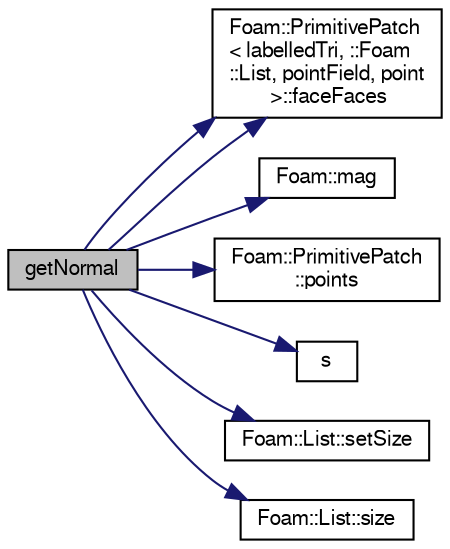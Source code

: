 digraph "getNormal"
{
  bgcolor="transparent";
  edge [fontname="FreeSans",fontsize="10",labelfontname="FreeSans",labelfontsize="10"];
  node [fontname="FreeSans",fontsize="10",shape=record];
  rankdir="LR";
  Node2108 [label="getNormal",height=0.2,width=0.4,color="black", fillcolor="grey75", style="filled", fontcolor="black"];
  Node2108 -> Node2109 [color="midnightblue",fontsize="10",style="solid",fontname="FreeSans"];
  Node2109 [label="Foam::PrimitivePatch\l\< labelledTri, ::Foam\l::List, pointField, point\l \>::faceFaces",height=0.2,width=0.4,color="black",URL="$a27538.html#abd7a81405cdb7d3f6498da071746eb07",tooltip="Return face-face addressing. "];
  Node2108 -> Node2109 [color="midnightblue",fontsize="10",style="solid",fontname="FreeSans"];
  Node2108 -> Node2110 [color="midnightblue",fontsize="10",style="solid",fontname="FreeSans"];
  Node2110 [label="Foam::mag",height=0.2,width=0.4,color="black",URL="$a21124.html#a929da2a3fdcf3dacbbe0487d3a330dae"];
  Node2108 -> Node2111 [color="midnightblue",fontsize="10",style="solid",fontname="FreeSans"];
  Node2111 [label="Foam::PrimitivePatch\l::points",height=0.2,width=0.4,color="black",URL="$a27538.html#aa3c7d968f31c88780c663876f64ef6a6",tooltip="Return reference to global points. "];
  Node2108 -> Node2112 [color="midnightblue",fontsize="10",style="solid",fontname="FreeSans"];
  Node2112 [label="s",height=0.2,width=0.4,color="black",URL="$a18905.html#abb9c4233033fad2ad0206cd4adad3b9f"];
  Node2108 -> Node2113 [color="midnightblue",fontsize="10",style="solid",fontname="FreeSans"];
  Node2113 [label="Foam::List::setSize",height=0.2,width=0.4,color="black",URL="$a25694.html#aedb985ffeaf1bdbfeccc2a8730405703",tooltip="Reset size of List. "];
  Node2108 -> Node2114 [color="midnightblue",fontsize="10",style="solid",fontname="FreeSans"];
  Node2114 [label="Foam::List::size",height=0.2,width=0.4,color="black",URL="$a25694.html#a8a5f6fa29bd4b500caf186f60245b384",tooltip="Override size to be inconsistent with allocated storage. "];
}
